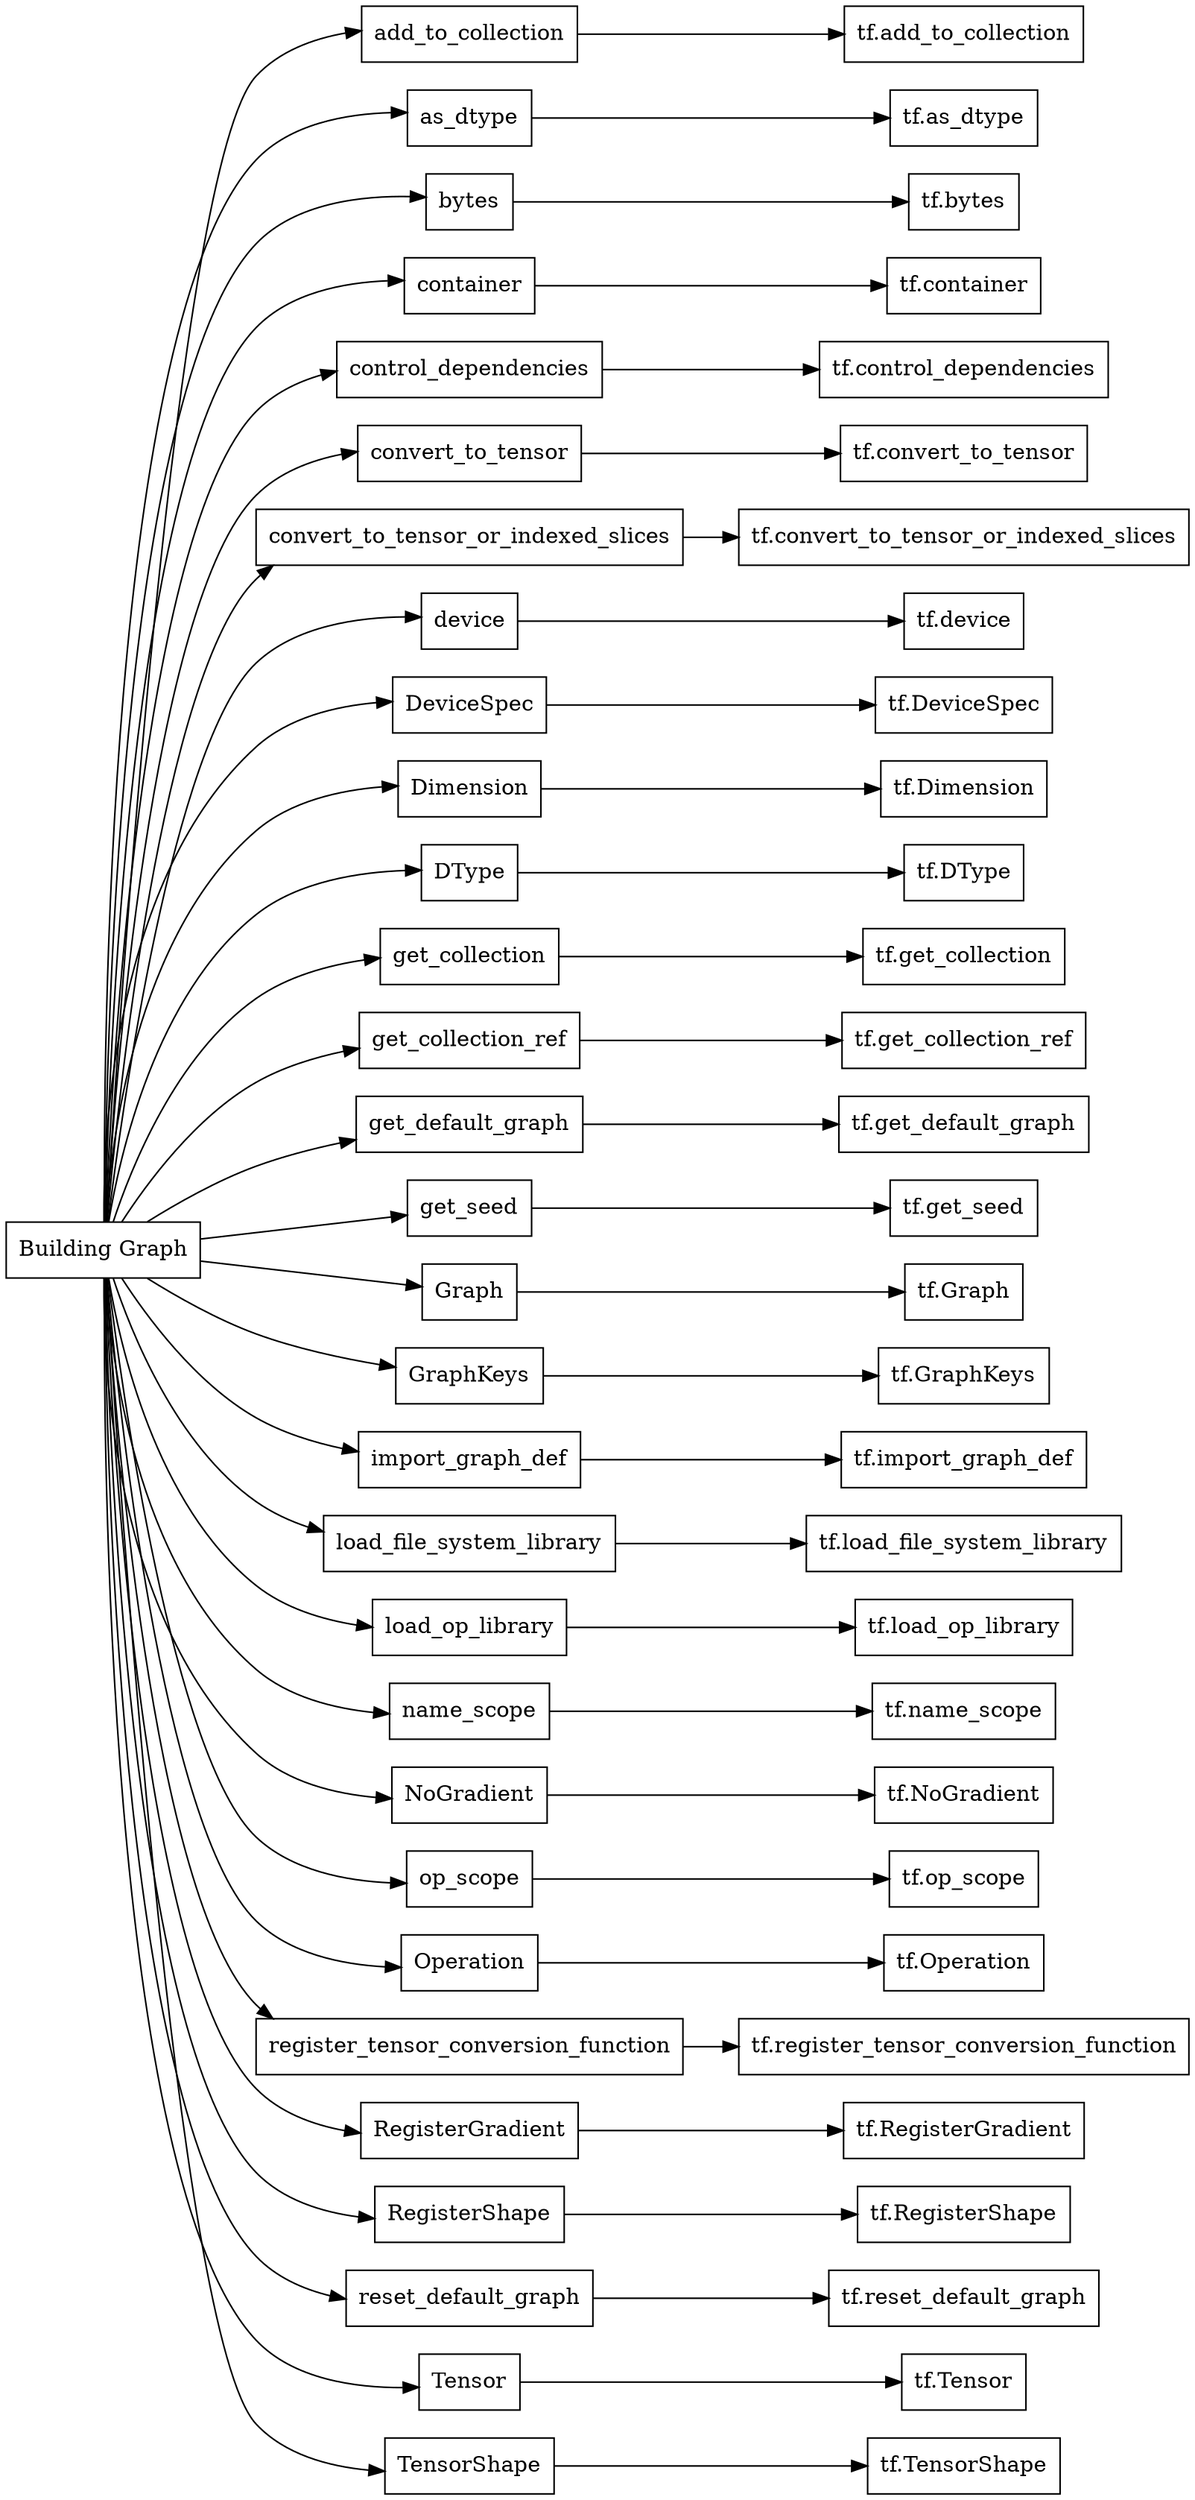 digraph "Building Graph"{
rankdir="LR"
node [shape="box"]
		"Building Graph" -> "add_to_collection" -> "tf.add_to_collection";
		"Building Graph" -> "as_dtype" -> "tf.as_dtype";
		"Building Graph" -> "bytes" -> "tf.bytes";
		"Building Graph" -> "container" -> "tf.container";
		"Building Graph" -> "control_dependencies" -> "tf.control_dependencies";
		"Building Graph" -> "convert_to_tensor" -> "tf.convert_to_tensor";
		"Building Graph" -> "convert_to_tensor_or_indexed_slices" -> "tf.convert_to_tensor_or_indexed_slices";
		"Building Graph" -> "device" -> "tf.device";
		"Building Graph" -> "DeviceSpec" -> "tf.DeviceSpec";
		"Building Graph" -> "Dimension" -> "tf.Dimension";
		"Building Graph" -> "DType" -> "tf.DType";
		"Building Graph" -> "get_collection" -> "tf.get_collection";
		"Building Graph" -> "get_collection_ref" -> "tf.get_collection_ref";
		"Building Graph" -> "get_default_graph" -> "tf.get_default_graph";
		"Building Graph" -> "get_seed" -> "tf.get_seed";
		"Building Graph" -> "Graph" -> "tf.Graph";
		"Building Graph" -> "GraphKeys" -> "tf.GraphKeys";
		"Building Graph" -> "import_graph_def" -> "tf.import_graph_def";
		"Building Graph" -> "load_file_system_library" -> "tf.load_file_system_library";
		"Building Graph" -> "load_op_library" -> "tf.load_op_library";
		"Building Graph" -> "name_scope" -> "tf.name_scope";
		"Building Graph" -> "NoGradient" -> "tf.NoGradient";
		"Building Graph" -> "op_scope" -> "tf.op_scope";
		"Building Graph" -> "Operation" -> "tf.Operation";
		"Building Graph" -> "register_tensor_conversion_function" -> "tf.register_tensor_conversion_function";
		"Building Graph" -> "RegisterGradient" -> "tf.RegisterGradient";
		"Building Graph" -> "RegisterShape" -> "tf.RegisterShape";
		"Building Graph" -> "reset_default_graph" -> "tf.reset_default_graph";
		"Building Graph" -> "Tensor" -> "tf.Tensor";
		"Building Graph" -> "TensorShape" -> "tf.TensorShape";
}
